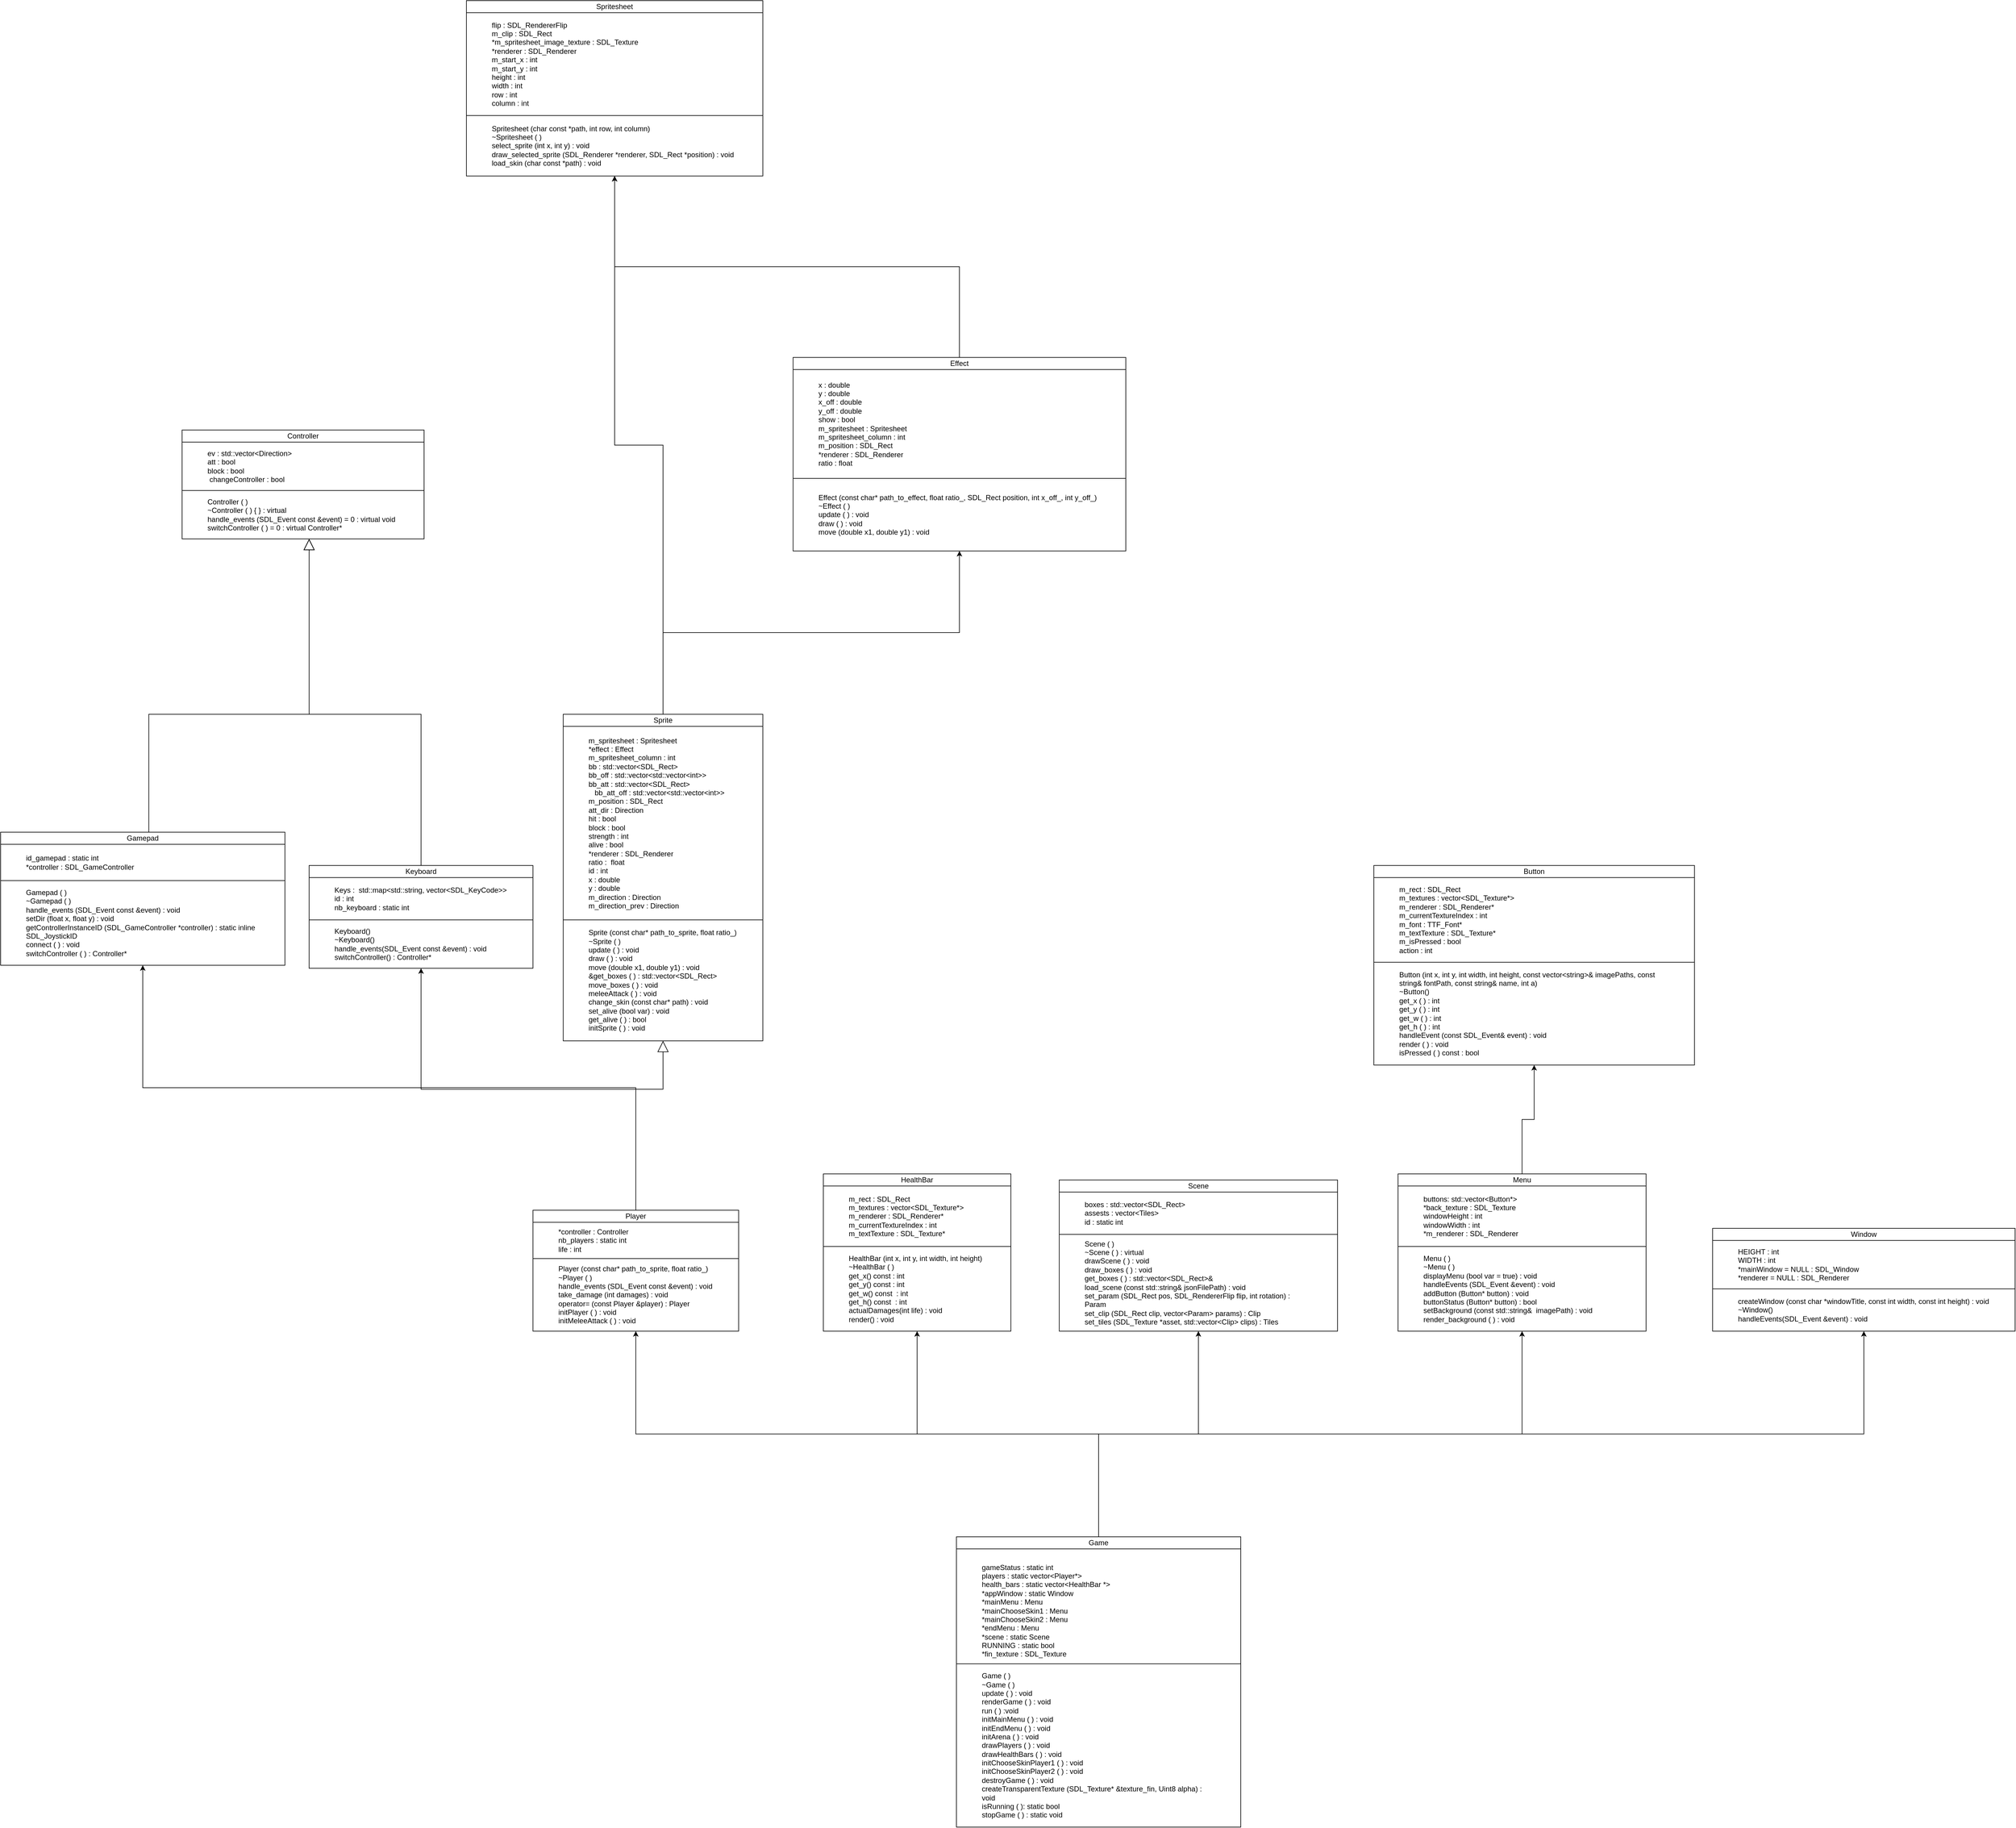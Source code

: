 <mxfile version="24.4.4" type="device">
  <diagram name="Page-1" id="9bk-zSSSie337HakggBB">
    <mxGraphModel dx="7930" dy="4320" grid="1" gridSize="10" guides="1" tooltips="1" connect="1" arrows="1" fold="1" page="1" pageScale="1" pageWidth="850" pageHeight="1100" math="0" shadow="0">
      <root>
        <mxCell id="0" />
        <mxCell id="1" parent="0" />
        <mxCell id="iii1bWwukVLjW2tawZAj-1" value="&lt;blockquote&gt;&lt;div align=&quot;left&quot;&gt;ev : std::vector&amp;lt;Direction&amp;gt; &lt;br&gt;att : bool &lt;br&gt;block : bool &lt;br&gt;&amp;nbsp;changeController : bool &lt;/div&gt;&lt;/blockquote&gt;" style="rounded=0;whiteSpace=wrap;html=1;align=left;" parent="1" vertex="1">
          <mxGeometry x="-230" y="440" width="400" height="80" as="geometry" />
        </mxCell>
        <mxCell id="iii1bWwukVLjW2tawZAj-2" value="Controller" style="rounded=0;whiteSpace=wrap;html=1;" parent="1" vertex="1">
          <mxGeometry x="-230" y="420" width="400" height="20" as="geometry" />
        </mxCell>
        <mxCell id="iii1bWwukVLjW2tawZAj-3" value="&lt;blockquote&gt;&lt;div align=&quot;left&quot;&gt;Controller ( )&lt;br&gt;~Controller ( ) { } : virtual &lt;br&gt;&lt;/div&gt;&lt;div align=&quot;left&quot;&gt;handle_events (SDL_Event const &amp;amp;event) = 0 : virtual void&lt;/div&gt;&lt;div align=&quot;left&quot;&gt;switchController ( ) = 0 : virtual Controller* &lt;/div&gt;&lt;/blockquote&gt;" style="rounded=0;whiteSpace=wrap;html=1;align=left;" parent="1" vertex="1">
          <mxGeometry x="-230" y="520" width="400" height="80" as="geometry" />
        </mxCell>
        <mxCell id="iii1bWwukVLjW2tawZAj-4" value="&lt;blockquote&gt;&lt;div align=&quot;left&quot;&gt;m_rect : SDL_Rect&lt;br&gt;m_textures : vector&amp;lt;SDL_Texture*&amp;gt; &lt;br&gt;m_renderer : SDL_Renderer* &lt;br&gt;m_currentTextureIndex : int&lt;br&gt;m_font : TTF_Font* &lt;br&gt;m_textTexture : SDL_Texture* &lt;br&gt;m_isPressed : bool &lt;br&gt;action : int&lt;/div&gt;&lt;/blockquote&gt;" style="rounded=0;whiteSpace=wrap;html=1;align=left;" parent="1" vertex="1">
          <mxGeometry x="1740" y="1160" width="530" height="140" as="geometry" />
        </mxCell>
        <mxCell id="iii1bWwukVLjW2tawZAj-5" value="Button" style="rounded=0;whiteSpace=wrap;html=1;" parent="1" vertex="1">
          <mxGeometry x="1740" y="1140" width="530" height="20" as="geometry" />
        </mxCell>
        <mxCell id="iii1bWwukVLjW2tawZAj-6" value="&lt;blockquote&gt;&lt;div align=&quot;left&quot;&gt;Button (int x, int y, int width, int height, const vector&amp;lt;string&amp;gt;&amp;amp; imagePaths, const string&amp;amp; fontPath, const string&amp;amp; name, int a)&lt;br&gt;~Button()&lt;br&gt;get_x ( ) : int&lt;br&gt;get_y ( ) : int&lt;br&gt;get_w ( ) : int&lt;br&gt;get_h ( ) : int&lt;br&gt;handleEvent (const SDL_Event&amp;amp; event) : void&lt;br&gt;render ( ) : void&lt;br&gt;isPressed ( ) const : bool&lt;/div&gt;&lt;/blockquote&gt;" style="rounded=0;whiteSpace=wrap;html=1;align=left;" parent="1" vertex="1">
          <mxGeometry x="1740" y="1300" width="530" height="170" as="geometry" />
        </mxCell>
        <mxCell id="iii1bWwukVLjW2tawZAj-7" value="&lt;blockquote&gt;&lt;div align=&quot;left&quot;&gt;&lt;div&gt;x : double&lt;br&gt;y : double&lt;br&gt;x_off : double&lt;br&gt;y_off : double&lt;br&gt;&lt;/div&gt;&lt;div&gt;show : bool&lt;br&gt;&lt;/div&gt;&lt;div&gt;m_spritesheet : Spritesheet&lt;br&gt;m_spritesheet_column : int&lt;br&gt;m_position : SDL_Rect&lt;br&gt;*renderer : SDL_Renderer&lt;br&gt;ratio : float&lt;br&gt;&lt;/div&gt;&lt;/div&gt;&lt;/blockquote&gt;" style="rounded=0;whiteSpace=wrap;html=1;align=left;" parent="1" vertex="1">
          <mxGeometry x="780" y="320" width="550" height="180" as="geometry" />
        </mxCell>
        <mxCell id="ODNF7Fn5UEUcKimGkwpi-21" style="edgeStyle=orthogonalEdgeStyle;rounded=0;orthogonalLoop=1;jettySize=auto;html=1;exitX=0.5;exitY=0;exitDx=0;exitDy=0;entryX=0.5;entryY=1;entryDx=0;entryDy=0;" edge="1" parent="1" source="iii1bWwukVLjW2tawZAj-8" target="iii1bWwukVLjW2tawZAj-41">
          <mxGeometry relative="1" as="geometry" />
        </mxCell>
        <mxCell id="iii1bWwukVLjW2tawZAj-8" value="Effect" style="rounded=0;whiteSpace=wrap;html=1;" parent="1" vertex="1">
          <mxGeometry x="780" y="300" width="550" height="20" as="geometry" />
        </mxCell>
        <mxCell id="iii1bWwukVLjW2tawZAj-9" value="&lt;blockquote&gt;&lt;div align=&quot;left&quot;&gt;Effect (const char* path_to_effect, float ratio_, SDL_Rect position, int x_off_, int y_off_)&lt;br&gt;~Effect ( )&lt;br&gt;update ( ) : void&lt;br&gt;draw ( ) : void&lt;br&gt;move (double x1, double y1) : void&lt;/div&gt;&lt;/blockquote&gt;" style="rounded=0;whiteSpace=wrap;html=1;align=left;" parent="1" vertex="1">
          <mxGeometry x="780" y="500" width="550" height="120" as="geometry" />
        </mxCell>
        <mxCell id="iii1bWwukVLjW2tawZAj-10" value="&lt;br&gt;&lt;blockquote&gt;&lt;div align=&quot;left&quot;&gt;gameStatus : static int &lt;br&gt;players : static vector&amp;lt;Player*&amp;gt; &lt;br&gt;health_bars : static vector&amp;lt;HealthBar *&amp;gt; &lt;br&gt;*appWindow : static Window &lt;br&gt;*mainMenu : Menu&lt;br&gt;*mainChooseSkin1 : Menu&lt;br&gt;*mainChooseSkin2 : Menu&lt;br&gt;*endMenu : Menu&lt;br&gt;*scene : static Scene&lt;/div&gt;&lt;div align=&quot;left&quot;&gt;RUNNING : static bool&lt;/div&gt;&lt;div align=&quot;left&quot;&gt;*fin_texture : SDL_Texture&lt;/div&gt;&lt;/blockquote&gt;" style="rounded=0;whiteSpace=wrap;html=1;align=left;" parent="1" vertex="1">
          <mxGeometry x="1050" y="2270" width="470" height="190" as="geometry" />
        </mxCell>
        <mxCell id="ODNF7Fn5UEUcKimGkwpi-9" style="edgeStyle=orthogonalEdgeStyle;rounded=0;orthogonalLoop=1;jettySize=auto;html=1;exitX=0.5;exitY=0;exitDx=0;exitDy=0;entryX=0.5;entryY=1;entryDx=0;entryDy=0;" edge="1" parent="1" source="iii1bWwukVLjW2tawZAj-11" target="iii1bWwukVLjW2tawZAj-32">
          <mxGeometry relative="1" as="geometry" />
        </mxCell>
        <mxCell id="ODNF7Fn5UEUcKimGkwpi-10" style="edgeStyle=orthogonalEdgeStyle;rounded=0;orthogonalLoop=1;jettySize=auto;html=1;exitX=0.5;exitY=0;exitDx=0;exitDy=0;entryX=0.5;entryY=1;entryDx=0;entryDy=0;" edge="1" parent="1" source="iii1bWwukVLjW2tawZAj-11" target="iii1bWwukVLjW2tawZAj-26">
          <mxGeometry relative="1" as="geometry" />
        </mxCell>
        <mxCell id="ODNF7Fn5UEUcKimGkwpi-11" style="edgeStyle=orthogonalEdgeStyle;rounded=0;orthogonalLoop=1;jettySize=auto;html=1;exitX=0.5;exitY=0;exitDx=0;exitDy=0;entryX=0.5;entryY=1;entryDx=0;entryDy=0;" edge="1" parent="1" source="iii1bWwukVLjW2tawZAj-11" target="iii1bWwukVLjW2tawZAj-47">
          <mxGeometry relative="1" as="geometry" />
        </mxCell>
        <mxCell id="ODNF7Fn5UEUcKimGkwpi-12" style="edgeStyle=orthogonalEdgeStyle;rounded=0;orthogonalLoop=1;jettySize=auto;html=1;exitX=0.5;exitY=0;exitDx=0;exitDy=0;entryX=0.5;entryY=1;entryDx=0;entryDy=0;" edge="1" parent="1" source="iii1bWwukVLjW2tawZAj-11" target="iii1bWwukVLjW2tawZAj-20">
          <mxGeometry relative="1" as="geometry" />
        </mxCell>
        <mxCell id="ODNF7Fn5UEUcKimGkwpi-13" style="edgeStyle=orthogonalEdgeStyle;rounded=0;orthogonalLoop=1;jettySize=auto;html=1;exitX=0.5;exitY=0;exitDx=0;exitDy=0;entryX=0.5;entryY=1;entryDx=0;entryDy=0;" edge="1" parent="1" source="iii1bWwukVLjW2tawZAj-11" target="iii1bWwukVLjW2tawZAj-29">
          <mxGeometry relative="1" as="geometry" />
        </mxCell>
        <mxCell id="iii1bWwukVLjW2tawZAj-11" value="Game" style="rounded=0;whiteSpace=wrap;html=1;" parent="1" vertex="1">
          <mxGeometry x="1050" y="2250" width="470" height="20" as="geometry" />
        </mxCell>
        <mxCell id="iii1bWwukVLjW2tawZAj-12" value="&lt;blockquote&gt;&lt;div align=&quot;left&quot;&gt;Game ( )&lt;br&gt;~Game ( )&lt;br&gt;update ( ) : void&lt;br&gt;renderGame ( ) : void&lt;br&gt;&lt;/div&gt;&lt;div align=&quot;left&quot;&gt;run ( ) :void&lt;br&gt;&lt;/div&gt;&lt;div align=&quot;left&quot;&gt;initMainMenu ( ) : void&lt;br&gt;initEndMenu ( ) : void&lt;br&gt;initArena ( ) : void&lt;br&gt;drawPlayers ( ) : void&lt;br&gt;drawHealthBars ( ) : void&lt;br&gt;initChooseSkinPlayer1 ( ) : void&lt;br&gt;initChooseSkinPlayer2 ( ) : void&lt;br&gt;destroyGame ( ) : void&lt;br&gt;createTransparentTexture (SDL_Texture* &amp;amp;texture_fin, Uint8 alpha) : void&lt;br&gt;&lt;/div&gt;&lt;div align=&quot;left&quot;&gt;isRunning ( ): static bool&lt;br&gt;stopGame ( ) : static void&lt;/div&gt;&lt;/blockquote&gt;" style="rounded=0;whiteSpace=wrap;html=1;align=left;" parent="1" vertex="1">
          <mxGeometry x="1050" y="2460" width="470" height="270" as="geometry" />
        </mxCell>
        <mxCell id="iii1bWwukVLjW2tawZAj-14" value="&lt;blockquote&gt;&lt;div align=&quot;left&quot;&gt;id_gamepad : static int&lt;/div&gt;&lt;div align=&quot;left&quot;&gt;*controller : SDL_GameController &lt;/div&gt;&lt;/blockquote&gt;" style="rounded=0;whiteSpace=wrap;html=1;align=left;" parent="1" vertex="1">
          <mxGeometry x="-530" y="1105" width="470" height="60" as="geometry" />
        </mxCell>
        <mxCell id="iii1bWwukVLjW2tawZAj-15" value="Gamepad" style="rounded=0;whiteSpace=wrap;html=1;" parent="1" vertex="1">
          <mxGeometry x="-530" y="1085" width="470" height="20" as="geometry" />
        </mxCell>
        <mxCell id="iii1bWwukVLjW2tawZAj-16" value="&lt;blockquote&gt;&lt;div align=&quot;left&quot;&gt;Gamepad ( )&lt;br&gt;&lt;/div&gt;&lt;div align=&quot;left&quot;&gt;~Gamepad ( )&lt;/div&gt;&lt;div align=&quot;left&quot;&gt;handle_events (SDL_Event const &amp;amp;event) : void &lt;/div&gt;&lt;div align=&quot;left&quot;&gt;setDir (float x, float y) : void&lt;/div&gt;&lt;div align=&quot;left&quot;&gt;getControllerInstanceID (SDL_GameController *controller) : static inline SDL_JoystickID &lt;br&gt;connect ( ) : void&lt;br&gt;switchController ( ) : Controller* &lt;/div&gt;&lt;/blockquote&gt;" style="rounded=0;whiteSpace=wrap;html=1;align=left;" parent="1" vertex="1">
          <mxGeometry x="-530" y="1165" width="470" height="140" as="geometry" />
        </mxCell>
        <mxCell id="iii1bWwukVLjW2tawZAj-18" value="&lt;blockquote&gt;&lt;div align=&quot;left&quot;&gt;m_rect : SDL_Rect&amp;nbsp;&lt;/div&gt;&lt;div align=&quot;left&quot;&gt;m_textures : vector&amp;lt;SDL_Texture*&amp;gt;&lt;/div&gt;&lt;div align=&quot;left&quot;&gt;m_renderer : SDL_Renderer*&lt;/div&gt;&lt;div align=&quot;left&quot;&gt;m_currentTextureIndex : int&lt;br&gt;m_textTexture : SDL_Texture* &lt;/div&gt;&lt;/blockquote&gt;" style="rounded=0;whiteSpace=wrap;html=1;align=left;" parent="1" vertex="1">
          <mxGeometry x="830" y="1670" width="310" height="100" as="geometry" />
        </mxCell>
        <mxCell id="iii1bWwukVLjW2tawZAj-19" value="HealthBar" style="rounded=0;whiteSpace=wrap;html=1;" parent="1" vertex="1">
          <mxGeometry x="830" y="1650" width="310" height="20" as="geometry" />
        </mxCell>
        <mxCell id="iii1bWwukVLjW2tawZAj-20" value="&lt;blockquote&gt;&lt;div align=&quot;left&quot;&gt;HealthBar (int x, int y, int width, int height)&lt;br&gt;~HealthBar ( )&lt;br&gt;get_x() const : int&lt;br&gt;get_y() const : int&lt;br&gt;get_w() const&amp;nbsp; : int&lt;br&gt;get_h() const&amp;nbsp; : int&lt;br&gt;actualDamages(int life) : void&lt;br&gt;render() : void&lt;br&gt;&lt;/div&gt;&lt;/blockquote&gt;" style="rounded=0;whiteSpace=wrap;html=1;align=left;" parent="1" vertex="1">
          <mxGeometry x="830" y="1770" width="310" height="140" as="geometry" />
        </mxCell>
        <mxCell id="iii1bWwukVLjW2tawZAj-21" value="&lt;blockquote&gt;&lt;div align=&quot;left&quot;&gt;Keys :&amp;nbsp; std::map&amp;lt;std::string, vector&amp;lt;SDL_KeyCode&amp;gt;&amp;gt;&lt;br&gt;id : int&lt;br&gt;nb_keyboard : static int&lt;br&gt;&lt;/div&gt;&lt;/blockquote&gt;" style="rounded=0;whiteSpace=wrap;html=1;align=left;" parent="1" vertex="1">
          <mxGeometry x="-20" y="1160" width="370" height="70" as="geometry" />
        </mxCell>
        <mxCell id="iii1bWwukVLjW2tawZAj-22" value="Keyboard" style="rounded=0;whiteSpace=wrap;html=1;" parent="1" vertex="1">
          <mxGeometry x="-20" y="1140" width="370" height="20" as="geometry" />
        </mxCell>
        <mxCell id="iii1bWwukVLjW2tawZAj-23" value="&lt;blockquote&gt;&lt;div align=&quot;left&quot;&gt;Keyboard()&lt;br&gt;~Keyboard()&lt;br&gt;handle_events(SDL_Event const &amp;amp;event) : void&lt;br&gt;switchController() : Controller*&lt;/div&gt;&lt;/blockquote&gt;" style="rounded=0;whiteSpace=wrap;html=1;align=left;" parent="1" vertex="1">
          <mxGeometry x="-20" y="1230" width="370" height="80" as="geometry" />
        </mxCell>
        <mxCell id="iii1bWwukVLjW2tawZAj-24" value="&lt;blockquote&gt;&lt;div align=&quot;left&quot;&gt;buttons: std::vector&amp;lt;Button*&amp;gt;&lt;br&gt;*back_texture : SDL_Texture&lt;br&gt;&lt;/div&gt;&lt;div align=&quot;left&quot;&gt;windowHeight : int&lt;br&gt;&lt;/div&gt;&lt;div align=&quot;left&quot;&gt;windowWidth : int&lt;br&gt;&lt;/div&gt;&lt;div align=&quot;left&quot;&gt;*m_renderer : SDL_Renderer&lt;/div&gt;&lt;/blockquote&gt;" style="rounded=0;whiteSpace=wrap;html=1;align=left;" parent="1" vertex="1">
          <mxGeometry x="1780" y="1670" width="410" height="100" as="geometry" />
        </mxCell>
        <mxCell id="ODNF7Fn5UEUcKimGkwpi-14" style="edgeStyle=orthogonalEdgeStyle;rounded=0;orthogonalLoop=1;jettySize=auto;html=1;exitX=0.5;exitY=0;exitDx=0;exitDy=0;entryX=0.5;entryY=1;entryDx=0;entryDy=0;" edge="1" parent="1" source="iii1bWwukVLjW2tawZAj-25" target="iii1bWwukVLjW2tawZAj-6">
          <mxGeometry relative="1" as="geometry" />
        </mxCell>
        <mxCell id="iii1bWwukVLjW2tawZAj-25" value="Menu" style="rounded=0;whiteSpace=wrap;html=1;" parent="1" vertex="1">
          <mxGeometry x="1780" y="1650" width="410" height="20" as="geometry" />
        </mxCell>
        <mxCell id="iii1bWwukVLjW2tawZAj-26" value="&lt;blockquote&gt;&lt;div align=&quot;left&quot;&gt;Menu ( )&lt;br&gt;~Menu ( )&lt;br&gt;displayMenu (bool var = true) : void&lt;br&gt;handleEvents (SDL_Event &amp;amp;event) : void&lt;br&gt;addButton (Button* button) : void&lt;br&gt;buttonStatus (Button* button) : bool&lt;br&gt;&lt;/div&gt;&lt;div align=&quot;left&quot;&gt;setBackground (const std::string&amp;amp;&amp;nbsp; imagePath) : void&lt;br&gt;&lt;/div&gt;&lt;div align=&quot;left&quot;&gt;render_background ( ) : void&lt;br&gt;&lt;/div&gt;&lt;/blockquote&gt;" style="rounded=0;whiteSpace=wrap;html=1;align=left;" parent="1" vertex="1">
          <mxGeometry x="1780" y="1770" width="410" height="140" as="geometry" />
        </mxCell>
        <mxCell id="iii1bWwukVLjW2tawZAj-27" value="&lt;blockquote&gt;&lt;div align=&quot;left&quot;&gt;*controller : Controller&lt;/div&gt;&lt;div align=&quot;left&quot;&gt;nb_players : static int&lt;br&gt;&lt;/div&gt;&lt;div align=&quot;left&quot;&gt;life : int&lt;br&gt;&lt;/div&gt;&lt;/blockquote&gt;" style="rounded=0;whiteSpace=wrap;html=1;align=left;" parent="1" vertex="1">
          <mxGeometry x="350" y="1730" width="340" height="60" as="geometry" />
        </mxCell>
        <mxCell id="ODNF7Fn5UEUcKimGkwpi-16" style="edgeStyle=orthogonalEdgeStyle;rounded=0;orthogonalLoop=1;jettySize=auto;html=1;exitX=0.5;exitY=0;exitDx=0;exitDy=0;entryX=0.5;entryY=1;entryDx=0;entryDy=0;" edge="1" parent="1" source="iii1bWwukVLjW2tawZAj-28" target="iii1bWwukVLjW2tawZAj-23">
          <mxGeometry relative="1" as="geometry" />
        </mxCell>
        <mxCell id="ODNF7Fn5UEUcKimGkwpi-17" style="edgeStyle=orthogonalEdgeStyle;rounded=0;orthogonalLoop=1;jettySize=auto;html=1;exitX=0.5;exitY=0;exitDx=0;exitDy=0;entryX=0.5;entryY=1;entryDx=0;entryDy=0;" edge="1" parent="1" source="iii1bWwukVLjW2tawZAj-28" target="iii1bWwukVLjW2tawZAj-16">
          <mxGeometry relative="1" as="geometry" />
        </mxCell>
        <mxCell id="iii1bWwukVLjW2tawZAj-28" value="Player" style="rounded=0;whiteSpace=wrap;html=1;" parent="1" vertex="1">
          <mxGeometry x="350" y="1710" width="340" height="20" as="geometry" />
        </mxCell>
        <mxCell id="iii1bWwukVLjW2tawZAj-29" value="&lt;blockquote&gt;&lt;div align=&quot;left&quot;&gt;Player (const char* path_to_sprite, float ratio_)&lt;br&gt;~Player ( )&lt;br&gt;handle_events (SDL_Event const &amp;amp;event) : void&lt;br&gt;take_damage (int damages) : void&lt;br&gt;operator= (const Player &amp;amp;player) : Player&lt;br&gt;&lt;/div&gt;&lt;div align=&quot;left&quot;&gt;initPlayer ( ) : void&lt;br&gt;&lt;/div&gt;&lt;div align=&quot;left&quot;&gt;initMeleeAttack ( ) : void&lt;br&gt;&lt;/div&gt;&lt;/blockquote&gt;" style="rounded=0;whiteSpace=wrap;html=1;align=left;" parent="1" vertex="1">
          <mxGeometry x="350" y="1790" width="340" height="120" as="geometry" />
        </mxCell>
        <mxCell id="iii1bWwukVLjW2tawZAj-30" value="&lt;blockquote&gt;&lt;div align=&quot;left&quot;&gt;boxes : std::vector&amp;lt;SDL_Rect&amp;gt;&lt;br&gt;assests : vector&amp;lt;Tiles&amp;gt;&lt;br&gt;id : static int&lt;/div&gt;&lt;/blockquote&gt;" style="rounded=0;whiteSpace=wrap;html=1;align=left;" parent="1" vertex="1">
          <mxGeometry x="1220" y="1680" width="460" height="70" as="geometry" />
        </mxCell>
        <mxCell id="iii1bWwukVLjW2tawZAj-31" value="Scene" style="rounded=0;whiteSpace=wrap;html=1;" parent="1" vertex="1">
          <mxGeometry x="1220" y="1660" width="460" height="20" as="geometry" />
        </mxCell>
        <mxCell id="iii1bWwukVLjW2tawZAj-32" value="&lt;blockquote&gt;&lt;div align=&quot;left&quot;&gt;Scene ( )&lt;br&gt;~Scene ( ) : virtual&lt;br&gt;drawScene ( ) : void&lt;br&gt;&lt;/div&gt;&lt;div align=&quot;left&quot;&gt;draw_boxes ( ) : void&lt;/div&gt;&lt;div align=&quot;left&quot;&gt;get_boxes ( ) : std::vector&amp;lt;SDL_Rect&amp;gt;&amp;amp;&lt;/div&gt;&lt;div align=&quot;left&quot;&gt;load_scene (const std::string&amp;amp; jsonFilePath) : void&lt;br&gt;set_param (SDL_Rect pos, SDL_RendererFlip flip, int rotation) : Param&lt;br&gt;set_clip (SDL_Rect clip, vector&amp;lt;Param&amp;gt; params) : Clip&lt;br&gt;set_tiles (SDL_Texture *asset, std::vector&amp;lt;Clip&amp;gt; clips) : Tiles&lt;/div&gt;&lt;/blockquote&gt;" style="rounded=0;whiteSpace=wrap;html=1;align=left;" parent="1" vertex="1">
          <mxGeometry x="1220" y="1750" width="460" height="160" as="geometry" />
        </mxCell>
        <mxCell id="iii1bWwukVLjW2tawZAj-36" value="&lt;blockquote&gt;&lt;div align=&quot;left&quot;&gt;m_spritesheet : Spritesheet&lt;/div&gt;&lt;div align=&quot;left&quot;&gt;*effect : Effect&lt;/div&gt;&lt;div align=&quot;left&quot;&gt;m_spritesheet_column : int&lt;br&gt;bb : std::vector&amp;lt;SDL_Rect&amp;gt;&lt;br&gt;&lt;/div&gt;&lt;div align=&quot;left&quot;&gt;bb_off : std::vector&amp;lt;std::vector&amp;lt;int&amp;gt;&amp;gt;&lt;/div&gt;&lt;div align=&quot;left&quot;&gt;bb_att : std::vector&amp;lt;SDL_Rect&amp;gt;&lt;/div&gt;&lt;div align=&quot;left&quot;&gt;&amp;nbsp;&amp;nbsp; bb_att_off : std::vector&amp;lt;std::vector&amp;lt;int&amp;gt;&amp;gt;&lt;br&gt;m_position : SDL_Rect&lt;br&gt;att_dir : Direction&lt;br&gt;hit : bool&lt;br&gt;block : bool&lt;br&gt;strength : int&lt;br&gt;alive : bool&lt;br&gt;*renderer : SDL_Renderer&lt;/div&gt;&lt;div align=&quot;left&quot;&gt;ratio :&amp;nbsp; float&lt;br&gt;&lt;/div&gt;&lt;div align=&quot;left&quot;&gt;id : int&lt;br&gt;x : double&lt;br&gt;y : double&lt;br&gt;&lt;/div&gt;&lt;div align=&quot;left&quot;&gt;m_direction : Direction&lt;br&gt;m_direction_prev : Direction&lt;br&gt;&lt;/div&gt;&lt;/blockquote&gt;" style="rounded=0;whiteSpace=wrap;html=1;align=left;" parent="1" vertex="1">
          <mxGeometry x="400" y="910" width="330" height="320" as="geometry" />
        </mxCell>
        <mxCell id="ODNF7Fn5UEUcKimGkwpi-20" style="edgeStyle=orthogonalEdgeStyle;rounded=0;orthogonalLoop=1;jettySize=auto;html=1;exitX=0.5;exitY=0;exitDx=0;exitDy=0;entryX=0.5;entryY=1;entryDx=0;entryDy=0;" edge="1" parent="1" source="iii1bWwukVLjW2tawZAj-37" target="iii1bWwukVLjW2tawZAj-41">
          <mxGeometry relative="1" as="geometry" />
        </mxCell>
        <mxCell id="ODNF7Fn5UEUcKimGkwpi-22" style="edgeStyle=orthogonalEdgeStyle;rounded=0;orthogonalLoop=1;jettySize=auto;html=1;exitX=0.5;exitY=0;exitDx=0;exitDy=0;entryX=0.5;entryY=1;entryDx=0;entryDy=0;" edge="1" parent="1" source="iii1bWwukVLjW2tawZAj-37" target="iii1bWwukVLjW2tawZAj-9">
          <mxGeometry relative="1" as="geometry" />
        </mxCell>
        <mxCell id="iii1bWwukVLjW2tawZAj-37" value="Sprite" style="rounded=0;whiteSpace=wrap;html=1;" parent="1" vertex="1">
          <mxGeometry x="400" y="890" width="330" height="20" as="geometry" />
        </mxCell>
        <mxCell id="iii1bWwukVLjW2tawZAj-38" value="&lt;blockquote&gt;&lt;div align=&quot;left&quot;&gt;Sprite (const char* path_to_sprite, float ratio_)&lt;br&gt;~Sprite ( )&lt;br&gt;update ( ) : void&lt;br&gt;draw ( ) : void&lt;br&gt;&lt;/div&gt;&lt;div align=&quot;left&quot;&gt;move (double x1, double y1) : void&lt;br&gt;&lt;/div&gt;&lt;div align=&quot;left&quot;&gt;&amp;amp;get_boxes ( ) : std::vector&amp;lt;SDL_Rect&amp;gt;&lt;br&gt;move_boxes ( ) : void&lt;br&gt;meleeAttack ( ) : void&lt;br&gt;&lt;/div&gt;&lt;div align=&quot;left&quot;&gt;change_skin (const char* path) : void&lt;br&gt;set_alive (bool var) : void&lt;br&gt;get_alive ( ) : bool&lt;br&gt;initSprite ( ) : void&lt;br&gt;&lt;/div&gt;&lt;/blockquote&gt;" style="rounded=0;whiteSpace=wrap;html=1;align=left;" parent="1" vertex="1">
          <mxGeometry x="400" y="1230" width="330" height="200" as="geometry" />
        </mxCell>
        <mxCell id="iii1bWwukVLjW2tawZAj-39" value="&lt;blockquote&gt;&lt;div align=&quot;left&quot;&gt;flip : SDL_RendererFlip&lt;/div&gt;&lt;div align=&quot;left&quot;&gt;m_clip : SDL_Rect&lt;br&gt;*m_spritesheet_image_texture : SDL_Texture&lt;br&gt;*renderer : SDL_Renderer &lt;br&gt;m_start_x : int&lt;br&gt;m_start_y : int&lt;br&gt;height : int&lt;br&gt;width : int&lt;br&gt;row : int &lt;br&gt;column : int&lt;br&gt;&lt;/div&gt;&lt;/blockquote&gt;" style="rounded=0;whiteSpace=wrap;html=1;align=left;" parent="1" vertex="1">
          <mxGeometry x="240" y="-270" width="490" height="170" as="geometry" />
        </mxCell>
        <mxCell id="iii1bWwukVLjW2tawZAj-40" value="Spritesheet" style="rounded=0;whiteSpace=wrap;html=1;" parent="1" vertex="1">
          <mxGeometry x="240" y="-290" width="490" height="20" as="geometry" />
        </mxCell>
        <mxCell id="iii1bWwukVLjW2tawZAj-41" value="&lt;blockquote&gt;&lt;div align=&quot;left&quot;&gt;Spritesheet (char const *path, int row, int column)&lt;br&gt;~Spritesheet ( )&lt;br&gt;select_sprite (int x, int y) : void&lt;br&gt;&lt;/div&gt;&lt;div align=&quot;left&quot;&gt;draw_selected_sprite (SDL_Renderer *renderer, SDL_Rect *position) : void&lt;br&gt;&lt;/div&gt;&lt;div align=&quot;left&quot;&gt;load_skin (char const *path) : void&lt;br&gt;&lt;/div&gt;&lt;/blockquote&gt;" style="rounded=0;whiteSpace=wrap;html=1;align=left;" parent="1" vertex="1">
          <mxGeometry x="240" y="-100" width="490" height="100" as="geometry" />
        </mxCell>
        <mxCell id="iii1bWwukVLjW2tawZAj-45" value="&lt;blockquote&gt;&lt;div align=&quot;left&quot;&gt;HEIGHT : int&lt;br&gt;&lt;/div&gt;&lt;div align=&quot;left&quot;&gt;WIDTH : int&lt;br&gt;&lt;/div&gt;&lt;div align=&quot;left&quot;&gt;*mainWindow = NULL : SDL_Window &lt;br&gt;*renderer = NULL : SDL_Renderer &lt;/div&gt;&lt;/blockquote&gt;" style="rounded=0;whiteSpace=wrap;html=1;align=left;" parent="1" vertex="1">
          <mxGeometry x="2300" y="1760" width="500" height="80" as="geometry" />
        </mxCell>
        <mxCell id="iii1bWwukVLjW2tawZAj-46" value="Window" style="rounded=0;whiteSpace=wrap;html=1;" parent="1" vertex="1">
          <mxGeometry x="2300" y="1740" width="500" height="20" as="geometry" />
        </mxCell>
        <mxCell id="iii1bWwukVLjW2tawZAj-47" value="&lt;blockquote&gt;&lt;div align=&quot;left&quot;&gt;createWindow (const char *windowTitle, const int width, const int height) : void&lt;br&gt;~Window()&lt;br&gt;handleEvents(SDL_Event &amp;amp;event) : void&lt;br&gt;&lt;/div&gt;&lt;/blockquote&gt;" style="rounded=0;whiteSpace=wrap;html=1;align=left;" parent="1" vertex="1">
          <mxGeometry x="2300" y="1840" width="500" height="70" as="geometry" />
        </mxCell>
        <mxCell id="ODNF7Fn5UEUcKimGkwpi-23" value="" style="endArrow=block;endSize=16;endFill=0;html=1;rounded=0;exitX=0.5;exitY=0;exitDx=0;exitDy=0;entryX=0.5;entryY=1;entryDx=0;entryDy=0;" edge="1" parent="1" source="iii1bWwukVLjW2tawZAj-28" target="iii1bWwukVLjW2tawZAj-38">
          <mxGeometry width="160" relative="1" as="geometry">
            <mxPoint x="670" y="1550" as="sourcePoint" />
            <mxPoint x="830" y="1550" as="targetPoint" />
            <Array as="points">
              <mxPoint x="520" y="1510" />
              <mxPoint x="565" y="1510" />
            </Array>
          </mxGeometry>
        </mxCell>
        <mxCell id="ODNF7Fn5UEUcKimGkwpi-24" value="" style="endArrow=block;endSize=16;endFill=0;html=1;rounded=0;exitX=0.5;exitY=0;exitDx=0;exitDy=0;entryX=0.5;entryY=1;entryDx=0;entryDy=0;" edge="1" parent="1">
          <mxGeometry width="160" relative="1" as="geometry">
            <mxPoint x="-285" y="1085" as="sourcePoint" />
            <mxPoint x="-20" y="600" as="targetPoint" />
            <Array as="points">
              <mxPoint x="-285" y="890" />
              <mxPoint x="-20" y="890" />
            </Array>
          </mxGeometry>
        </mxCell>
        <mxCell id="ODNF7Fn5UEUcKimGkwpi-28" value="" style="endArrow=block;endSize=16;endFill=0;html=1;rounded=0;exitX=0.5;exitY=0;exitDx=0;exitDy=0;" edge="1" parent="1" source="iii1bWwukVLjW2tawZAj-22">
          <mxGeometry width="160" relative="1" as="geometry">
            <mxPoint x="-95" y="1125" as="sourcePoint" />
            <mxPoint x="-20" y="600" as="targetPoint" />
            <Array as="points">
              <mxPoint x="165" y="890" />
              <mxPoint x="-20" y="890" />
            </Array>
          </mxGeometry>
        </mxCell>
      </root>
    </mxGraphModel>
  </diagram>
</mxfile>
